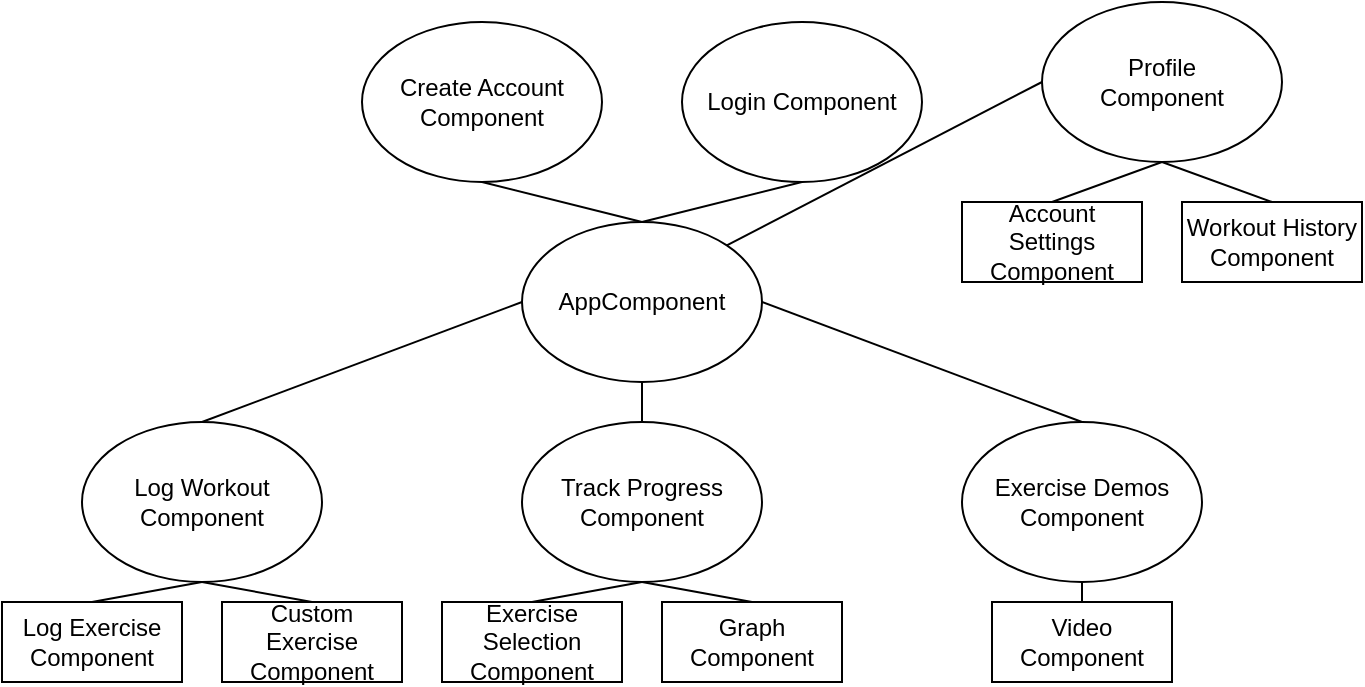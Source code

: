 <mxfile version="26.2.9">
  <diagram name="Page-1" id="ZeaRLKcDX9Xmy7m632yH">
    <mxGraphModel dx="780" dy="506" grid="1" gridSize="10" guides="1" tooltips="1" connect="1" arrows="1" fold="1" page="1" pageScale="1" pageWidth="850" pageHeight="1100" math="0" shadow="0">
      <root>
        <mxCell id="0" />
        <mxCell id="1" parent="0" />
        <mxCell id="JYOds4GW_X546JAjG_i9-1" value="AppComponent" style="ellipse;whiteSpace=wrap;html=1;" vertex="1" parent="1">
          <mxGeometry x="260" y="110" width="120" height="80" as="geometry" />
        </mxCell>
        <mxCell id="JYOds4GW_X546JAjG_i9-2" value="Log Workout&lt;div&gt;Component&lt;/div&gt;" style="ellipse;whiteSpace=wrap;html=1;" vertex="1" parent="1">
          <mxGeometry x="40" y="210" width="120" height="80" as="geometry" />
        </mxCell>
        <mxCell id="JYOds4GW_X546JAjG_i9-3" value="Track Progress&lt;div&gt;Component&lt;/div&gt;" style="ellipse;whiteSpace=wrap;html=1;" vertex="1" parent="1">
          <mxGeometry x="260" y="210" width="120" height="80" as="geometry" />
        </mxCell>
        <mxCell id="JYOds4GW_X546JAjG_i9-4" value="Exercise Demos&lt;div&gt;Component&lt;/div&gt;" style="ellipse;whiteSpace=wrap;html=1;" vertex="1" parent="1">
          <mxGeometry x="480" y="210" width="120" height="80" as="geometry" />
        </mxCell>
        <mxCell id="JYOds4GW_X546JAjG_i9-5" value="Log Exercise&lt;div&gt;Component&lt;/div&gt;" style="rounded=0;whiteSpace=wrap;html=1;" vertex="1" parent="1">
          <mxGeometry y="300" width="90" height="40" as="geometry" />
        </mxCell>
        <mxCell id="JYOds4GW_X546JAjG_i9-6" value="Custom Exercise&lt;div&gt;Component&lt;/div&gt;" style="rounded=0;whiteSpace=wrap;html=1;" vertex="1" parent="1">
          <mxGeometry x="110" y="300" width="90" height="40" as="geometry" />
        </mxCell>
        <mxCell id="JYOds4GW_X546JAjG_i9-8" value="Exercise Selection Component" style="rounded=0;whiteSpace=wrap;html=1;" vertex="1" parent="1">
          <mxGeometry x="220" y="300" width="90" height="40" as="geometry" />
        </mxCell>
        <mxCell id="JYOds4GW_X546JAjG_i9-10" value="Graph&lt;div&gt;Component&lt;/div&gt;" style="rounded=0;whiteSpace=wrap;html=1;" vertex="1" parent="1">
          <mxGeometry x="330" y="300" width="90" height="40" as="geometry" />
        </mxCell>
        <mxCell id="JYOds4GW_X546JAjG_i9-11" value="Video&lt;div&gt;Component&lt;/div&gt;" style="rounded=0;whiteSpace=wrap;html=1;" vertex="1" parent="1">
          <mxGeometry x="495" y="300" width="90" height="40" as="geometry" />
        </mxCell>
        <mxCell id="JYOds4GW_X546JAjG_i9-13" value="" style="endArrow=none;html=1;rounded=0;entryX=0;entryY=0.5;entryDx=0;entryDy=0;exitX=0.5;exitY=0;exitDx=0;exitDy=0;" edge="1" parent="1" source="JYOds4GW_X546JAjG_i9-2" target="JYOds4GW_X546JAjG_i9-1">
          <mxGeometry width="50" height="50" relative="1" as="geometry">
            <mxPoint x="170" y="190" as="sourcePoint" />
            <mxPoint x="220" y="140" as="targetPoint" />
          </mxGeometry>
        </mxCell>
        <mxCell id="JYOds4GW_X546JAjG_i9-14" value="" style="endArrow=none;html=1;rounded=0;entryX=0.5;entryY=1;entryDx=0;entryDy=0;exitX=0.5;exitY=0;exitDx=0;exitDy=0;" edge="1" parent="1" source="JYOds4GW_X546JAjG_i9-3" target="JYOds4GW_X546JAjG_i9-1">
          <mxGeometry width="50" height="50" relative="1" as="geometry">
            <mxPoint x="220" y="250" as="sourcePoint" />
            <mxPoint x="270" y="200" as="targetPoint" />
          </mxGeometry>
        </mxCell>
        <mxCell id="JYOds4GW_X546JAjG_i9-15" value="" style="endArrow=none;html=1;rounded=0;exitX=1;exitY=0.5;exitDx=0;exitDy=0;entryX=0.5;entryY=0;entryDx=0;entryDy=0;" edge="1" parent="1" source="JYOds4GW_X546JAjG_i9-1" target="JYOds4GW_X546JAjG_i9-4">
          <mxGeometry width="50" height="50" relative="1" as="geometry">
            <mxPoint x="440" y="175" as="sourcePoint" />
            <mxPoint x="490" y="125" as="targetPoint" />
          </mxGeometry>
        </mxCell>
        <mxCell id="JYOds4GW_X546JAjG_i9-16" value="" style="endArrow=none;html=1;rounded=0;entryX=0.5;entryY=1;entryDx=0;entryDy=0;exitX=0.5;exitY=0;exitDx=0;exitDy=0;" edge="1" parent="1" source="JYOds4GW_X546JAjG_i9-5" target="JYOds4GW_X546JAjG_i9-2">
          <mxGeometry width="50" height="50" relative="1" as="geometry">
            <mxPoint y="440" as="sourcePoint" />
            <mxPoint x="50" y="390" as="targetPoint" />
          </mxGeometry>
        </mxCell>
        <mxCell id="JYOds4GW_X546JAjG_i9-17" value="" style="endArrow=none;html=1;rounded=0;entryX=0.5;entryY=1;entryDx=0;entryDy=0;exitX=0.5;exitY=0;exitDx=0;exitDy=0;" edge="1" parent="1" source="JYOds4GW_X546JAjG_i9-6" target="JYOds4GW_X546JAjG_i9-2">
          <mxGeometry width="50" height="50" relative="1" as="geometry">
            <mxPoint x="30" y="430" as="sourcePoint" />
            <mxPoint x="80" y="380" as="targetPoint" />
          </mxGeometry>
        </mxCell>
        <mxCell id="JYOds4GW_X546JAjG_i9-18" value="" style="endArrow=none;html=1;rounded=0;entryX=0.5;entryY=1;entryDx=0;entryDy=0;exitX=0.5;exitY=0;exitDx=0;exitDy=0;" edge="1" parent="1" source="JYOds4GW_X546JAjG_i9-8" target="JYOds4GW_X546JAjG_i9-3">
          <mxGeometry width="50" height="50" relative="1" as="geometry">
            <mxPoint x="190" y="410" as="sourcePoint" />
            <mxPoint x="240" y="360" as="targetPoint" />
          </mxGeometry>
        </mxCell>
        <mxCell id="JYOds4GW_X546JAjG_i9-19" value="" style="endArrow=none;html=1;rounded=0;entryX=0.5;entryY=1;entryDx=0;entryDy=0;exitX=0.5;exitY=0;exitDx=0;exitDy=0;" edge="1" parent="1" source="JYOds4GW_X546JAjG_i9-10" target="JYOds4GW_X546JAjG_i9-3">
          <mxGeometry width="50" height="50" relative="1" as="geometry">
            <mxPoint x="320" y="400" as="sourcePoint" />
            <mxPoint x="370" y="350" as="targetPoint" />
          </mxGeometry>
        </mxCell>
        <mxCell id="JYOds4GW_X546JAjG_i9-20" value="" style="endArrow=none;html=1;rounded=0;entryX=0.5;entryY=1;entryDx=0;entryDy=0;exitX=0.5;exitY=0;exitDx=0;exitDy=0;" edge="1" parent="1" source="JYOds4GW_X546JAjG_i9-11" target="JYOds4GW_X546JAjG_i9-4">
          <mxGeometry width="50" height="50" relative="1" as="geometry">
            <mxPoint x="450" y="420" as="sourcePoint" />
            <mxPoint x="500" y="370" as="targetPoint" />
          </mxGeometry>
        </mxCell>
        <mxCell id="JYOds4GW_X546JAjG_i9-21" value="Login Component" style="ellipse;whiteSpace=wrap;html=1;" vertex="1" parent="1">
          <mxGeometry x="340" y="10" width="120" height="80" as="geometry" />
        </mxCell>
        <mxCell id="JYOds4GW_X546JAjG_i9-22" value="Create Account&lt;div&gt;Component&lt;/div&gt;" style="ellipse;whiteSpace=wrap;html=1;" vertex="1" parent="1">
          <mxGeometry x="180" y="10" width="120" height="80" as="geometry" />
        </mxCell>
        <mxCell id="JYOds4GW_X546JAjG_i9-23" value="" style="endArrow=none;html=1;rounded=0;entryX=0.5;entryY=0;entryDx=0;entryDy=0;exitX=0.5;exitY=1;exitDx=0;exitDy=0;" edge="1" parent="1" source="JYOds4GW_X546JAjG_i9-22" target="JYOds4GW_X546JAjG_i9-1">
          <mxGeometry width="50" height="50" relative="1" as="geometry">
            <mxPoint x="130" y="170" as="sourcePoint" />
            <mxPoint x="180" y="120" as="targetPoint" />
          </mxGeometry>
        </mxCell>
        <mxCell id="JYOds4GW_X546JAjG_i9-24" value="" style="endArrow=none;html=1;rounded=0;entryX=0.5;entryY=1;entryDx=0;entryDy=0;exitX=0.5;exitY=0;exitDx=0;exitDy=0;" edge="1" parent="1" source="JYOds4GW_X546JAjG_i9-1" target="JYOds4GW_X546JAjG_i9-21">
          <mxGeometry width="50" height="50" relative="1" as="geometry">
            <mxPoint x="310" y="80" as="sourcePoint" />
            <mxPoint x="190" y="120" as="targetPoint" />
          </mxGeometry>
        </mxCell>
        <mxCell id="JYOds4GW_X546JAjG_i9-25" value="Profile&lt;div&gt;Component&lt;/div&gt;" style="ellipse;whiteSpace=wrap;html=1;" vertex="1" parent="1">
          <mxGeometry x="520" width="120" height="80" as="geometry" />
        </mxCell>
        <mxCell id="JYOds4GW_X546JAjG_i9-27" value="Account Settings&lt;div&gt;Component&lt;/div&gt;" style="rounded=0;whiteSpace=wrap;html=1;" vertex="1" parent="1">
          <mxGeometry x="480" y="100" width="90" height="40" as="geometry" />
        </mxCell>
        <mxCell id="JYOds4GW_X546JAjG_i9-28" value="Workout History&lt;div&gt;Component&lt;/div&gt;" style="rounded=0;whiteSpace=wrap;html=1;" vertex="1" parent="1">
          <mxGeometry x="590" y="100" width="90" height="40" as="geometry" />
        </mxCell>
        <mxCell id="JYOds4GW_X546JAjG_i9-29" value="" style="endArrow=none;html=1;rounded=0;entryX=0.5;entryY=1;entryDx=0;entryDy=0;exitX=0.5;exitY=0;exitDx=0;exitDy=0;" edge="1" parent="1" source="JYOds4GW_X546JAjG_i9-27" target="JYOds4GW_X546JAjG_i9-25">
          <mxGeometry width="50" height="50" relative="1" as="geometry">
            <mxPoint x="420" y="140" as="sourcePoint" />
            <mxPoint x="470" y="90" as="targetPoint" />
          </mxGeometry>
        </mxCell>
        <mxCell id="JYOds4GW_X546JAjG_i9-30" value="" style="endArrow=none;html=1;rounded=0;exitX=0.5;exitY=1;exitDx=0;exitDy=0;entryX=0.5;entryY=0;entryDx=0;entryDy=0;" edge="1" parent="1" source="JYOds4GW_X546JAjG_i9-25" target="JYOds4GW_X546JAjG_i9-28">
          <mxGeometry width="50" height="50" relative="1" as="geometry">
            <mxPoint x="690" y="80" as="sourcePoint" />
            <mxPoint x="740" y="30" as="targetPoint" />
          </mxGeometry>
        </mxCell>
        <mxCell id="JYOds4GW_X546JAjG_i9-31" value="" style="endArrow=none;html=1;rounded=0;exitX=1;exitY=0;exitDx=0;exitDy=0;entryX=0;entryY=0.5;entryDx=0;entryDy=0;" edge="1" parent="1" source="JYOds4GW_X546JAjG_i9-1" target="JYOds4GW_X546JAjG_i9-25">
          <mxGeometry width="50" height="50" relative="1" as="geometry">
            <mxPoint x="630" y="220" as="sourcePoint" />
            <mxPoint x="680" y="170" as="targetPoint" />
          </mxGeometry>
        </mxCell>
      </root>
    </mxGraphModel>
  </diagram>
</mxfile>
